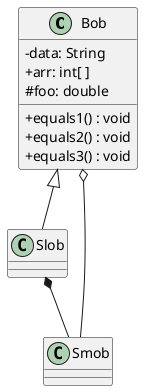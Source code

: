 class Slob
class Smob

@startuml Hello World

' Bobs characteristics
skinparam ClassAttributeIconSize 0

class Bob {
	-data: String
	+arr: int[ ]
	#foo: double

	+equals1() : void
	+equals2() : void
	+equals3() : void
}


Bob <|-- Slob
Slob *-- Smob
Bob o-- Smob

@enduml